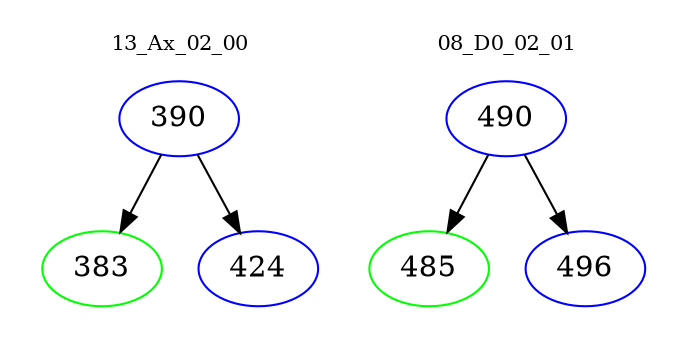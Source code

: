 digraph{
subgraph cluster_0 {
color = white
label = "13_Ax_02_00";
fontsize=10;
T0_390 [label="390", color="blue"]
T0_390 -> T0_383 [color="black"]
T0_383 [label="383", color="green"]
T0_390 -> T0_424 [color="black"]
T0_424 [label="424", color="blue"]
}
subgraph cluster_1 {
color = white
label = "08_D0_02_01";
fontsize=10;
T1_490 [label="490", color="blue"]
T1_490 -> T1_485 [color="black"]
T1_485 [label="485", color="green"]
T1_490 -> T1_496 [color="black"]
T1_496 [label="496", color="blue"]
}
}
